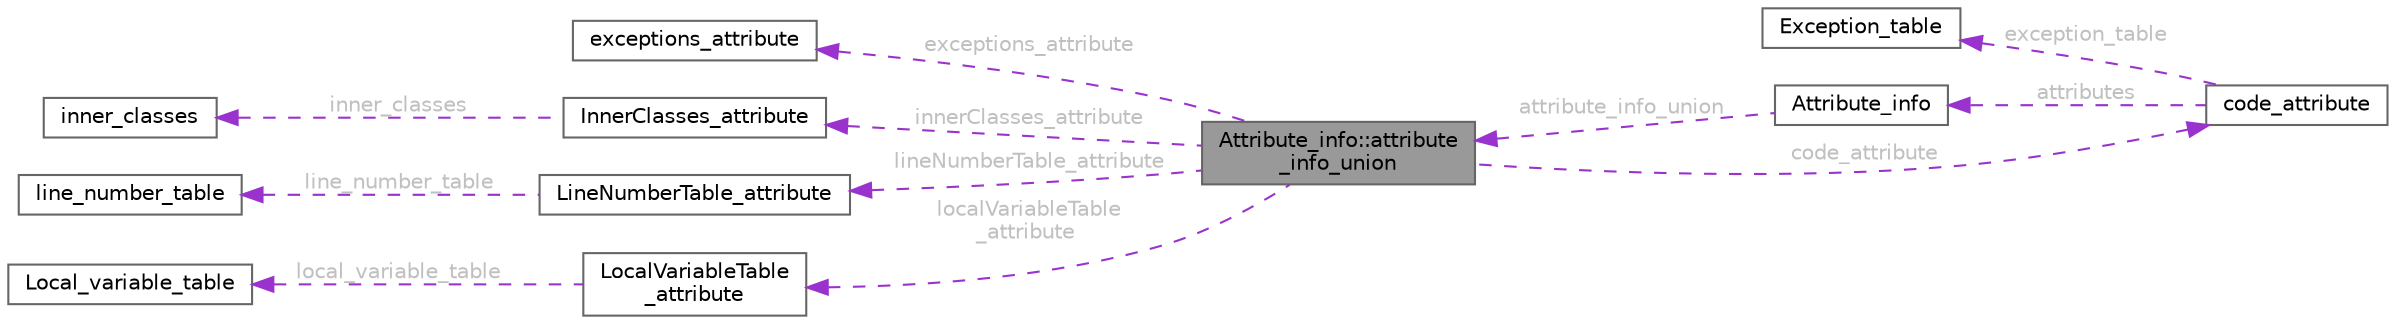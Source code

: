 digraph "Attribute_info::attribute_info_union"
{
 // LATEX_PDF_SIZE
  bgcolor="transparent";
  edge [fontname=Helvetica,fontsize=10,labelfontname=Helvetica,labelfontsize=10];
  node [fontname=Helvetica,fontsize=10,shape=box,height=0.2,width=0.4];
  rankdir="LR";
  Node1 [id="Node000001",label="Attribute_info::attribute\l_info_union",height=0.2,width=0.4,color="gray40", fillcolor="grey60", style="filled", fontcolor="black",tooltip=" "];
  Node2 -> Node1 [id="edge1_Node000001_Node000002",dir="back",color="darkorchid3",style="dashed",tooltip=" ",label=" code_attribute",fontcolor="grey" ];
  Node2 [id="Node000002",label="code_attribute",height=0.2,width=0.4,color="gray40", fillcolor="white", style="filled",URL="$structcode__attribute.html",tooltip="Struct para a definição do code attribute."];
  Node3 -> Node2 [id="edge2_Node000002_Node000003",dir="back",color="darkorchid3",style="dashed",tooltip=" ",label=" exception_table",fontcolor="grey" ];
  Node3 [id="Node000003",label="Exception_table",height=0.2,width=0.4,color="gray40", fillcolor="white", style="filled",URL="$structException__table.html",tooltip="Struct para a definição da exception table."];
  Node4 -> Node2 [id="edge3_Node000002_Node000004",dir="back",color="darkorchid3",style="dashed",tooltip=" ",label=" attributes",fontcolor="grey" ];
  Node4 [id="Node000004",label="Attribute_info",height=0.2,width=0.4,color="gray40", fillcolor="white", style="filled",URL="$structAttribute__info.html",tooltip="Struct para a definição do attribute info."];
  Node1 -> Node4 [id="edge4_Node000004_Node000001",dir="back",color="darkorchid3",style="dashed",tooltip=" ",label=" attribute_info_union",fontcolor="grey" ];
  Node5 -> Node1 [id="edge5_Node000001_Node000005",dir="back",color="darkorchid3",style="dashed",tooltip=" ",label=" exceptions_attribute",fontcolor="grey" ];
  Node5 [id="Node000005",label="exceptions_attribute",height=0.2,width=0.4,color="gray40", fillcolor="white", style="filled",URL="$structexceptions__attribute.html",tooltip="Struct para a definição dos exceptions attribute."];
  Node6 -> Node1 [id="edge6_Node000001_Node000006",dir="back",color="darkorchid3",style="dashed",tooltip=" ",label=" innerClasses_attribute",fontcolor="grey" ];
  Node6 [id="Node000006",label="InnerClasses_attribute",height=0.2,width=0.4,color="gray40", fillcolor="white", style="filled",URL="$structInnerClasses__attribute.html",tooltip="Struct para a definição das inner classes attribute."];
  Node7 -> Node6 [id="edge7_Node000006_Node000007",dir="back",color="darkorchid3",style="dashed",tooltip=" ",label=" inner_classes",fontcolor="grey" ];
  Node7 [id="Node000007",label="inner_classes",height=0.2,width=0.4,color="gray40", fillcolor="white", style="filled",URL="$structinner__classes.html",tooltip="Struct para a definição das inner classes."];
  Node8 -> Node1 [id="edge8_Node000001_Node000008",dir="back",color="darkorchid3",style="dashed",tooltip=" ",label=" lineNumberTable_attribute",fontcolor="grey" ];
  Node8 [id="Node000008",label="LineNumberTable_attribute",height=0.2,width=0.4,color="gray40", fillcolor="white", style="filled",URL="$structLineNumberTable__attribute.html",tooltip="Struct para a definição da line number table attribute."];
  Node9 -> Node8 [id="edge9_Node000008_Node000009",dir="back",color="darkorchid3",style="dashed",tooltip=" ",label=" line_number_table",fontcolor="grey" ];
  Node9 [id="Node000009",label="line_number_table",height=0.2,width=0.4,color="gray40", fillcolor="white", style="filled",URL="$structline__number__table.html",tooltip="Struct para a definição da line number table."];
  Node10 -> Node1 [id="edge10_Node000001_Node000010",dir="back",color="darkorchid3",style="dashed",tooltip=" ",label=" localVariableTable\l_attribute",fontcolor="grey" ];
  Node10 [id="Node000010",label="LocalVariableTable\l_attribute",height=0.2,width=0.4,color="gray40", fillcolor="white", style="filled",URL="$structLocalVariableTable__attribute.html",tooltip="Struct para a definição da local variable table attribute."];
  Node11 -> Node10 [id="edge11_Node000010_Node000011",dir="back",color="darkorchid3",style="dashed",tooltip=" ",label=" local_variable_table",fontcolor="grey" ];
  Node11 [id="Node000011",label="Local_variable_table",height=0.2,width=0.4,color="gray40", fillcolor="white", style="filled",URL="$structLocal__variable__table.html",tooltip="Struct para a definição da local variable table."];
}
